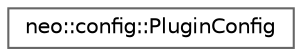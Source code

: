 digraph "Graphical Class Hierarchy"
{
 // LATEX_PDF_SIZE
  bgcolor="transparent";
  edge [fontname=Helvetica,fontsize=10,labelfontname=Helvetica,labelfontsize=10];
  node [fontname=Helvetica,fontsize=10,shape=box,height=0.2,width=0.4];
  rankdir="LR";
  Node0 [id="Node000000",label="neo::config::PluginConfig",height=0.2,width=0.4,color="grey40", fillcolor="white", style="filled",URL="$structneo_1_1config_1_1_plugin_config.html",tooltip="Plugin configuration."];
}
